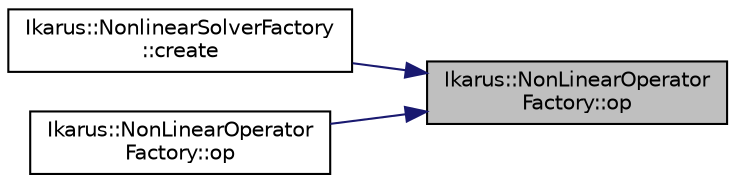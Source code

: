 digraph "Ikarus::NonLinearOperatorFactory::op"
{
 // LATEX_PDF_SIZE
  edge [fontname="Helvetica",fontsize="10",labelfontname="Helvetica",labelfontsize="10"];
  node [fontname="Helvetica",fontsize="10",shape=record];
  rankdir="RL";
  Node1 [label="Ikarus::NonLinearOperator\lFactory::op",height=0.2,width=0.4,color="black", fillcolor="grey75", style="filled", fontcolor="black",tooltip=" "];
  Node1 -> Node2 [dir="back",color="midnightblue",fontsize="10",style="solid"];
  Node2 [label="Ikarus::NonlinearSolverFactory\l::create",height=0.2,width=0.4,color="black", fillcolor="white", style="filled",URL="$a01696.html#ae5da57e3dced6046dda504510e19bdbd",tooltip="Creates a nonlinear solver using the provided assembler."];
  Node1 -> Node3 [dir="back",color="midnightblue",fontsize="10",style="solid"];
  Node3 [label="Ikarus::NonLinearOperator\lFactory::op",height=0.2,width=0.4,color="black", fillcolor="white", style="filled",URL="$a01844.html#a3ad02994461a0e0948ea1e8ef557e562",tooltip=" "];
}
